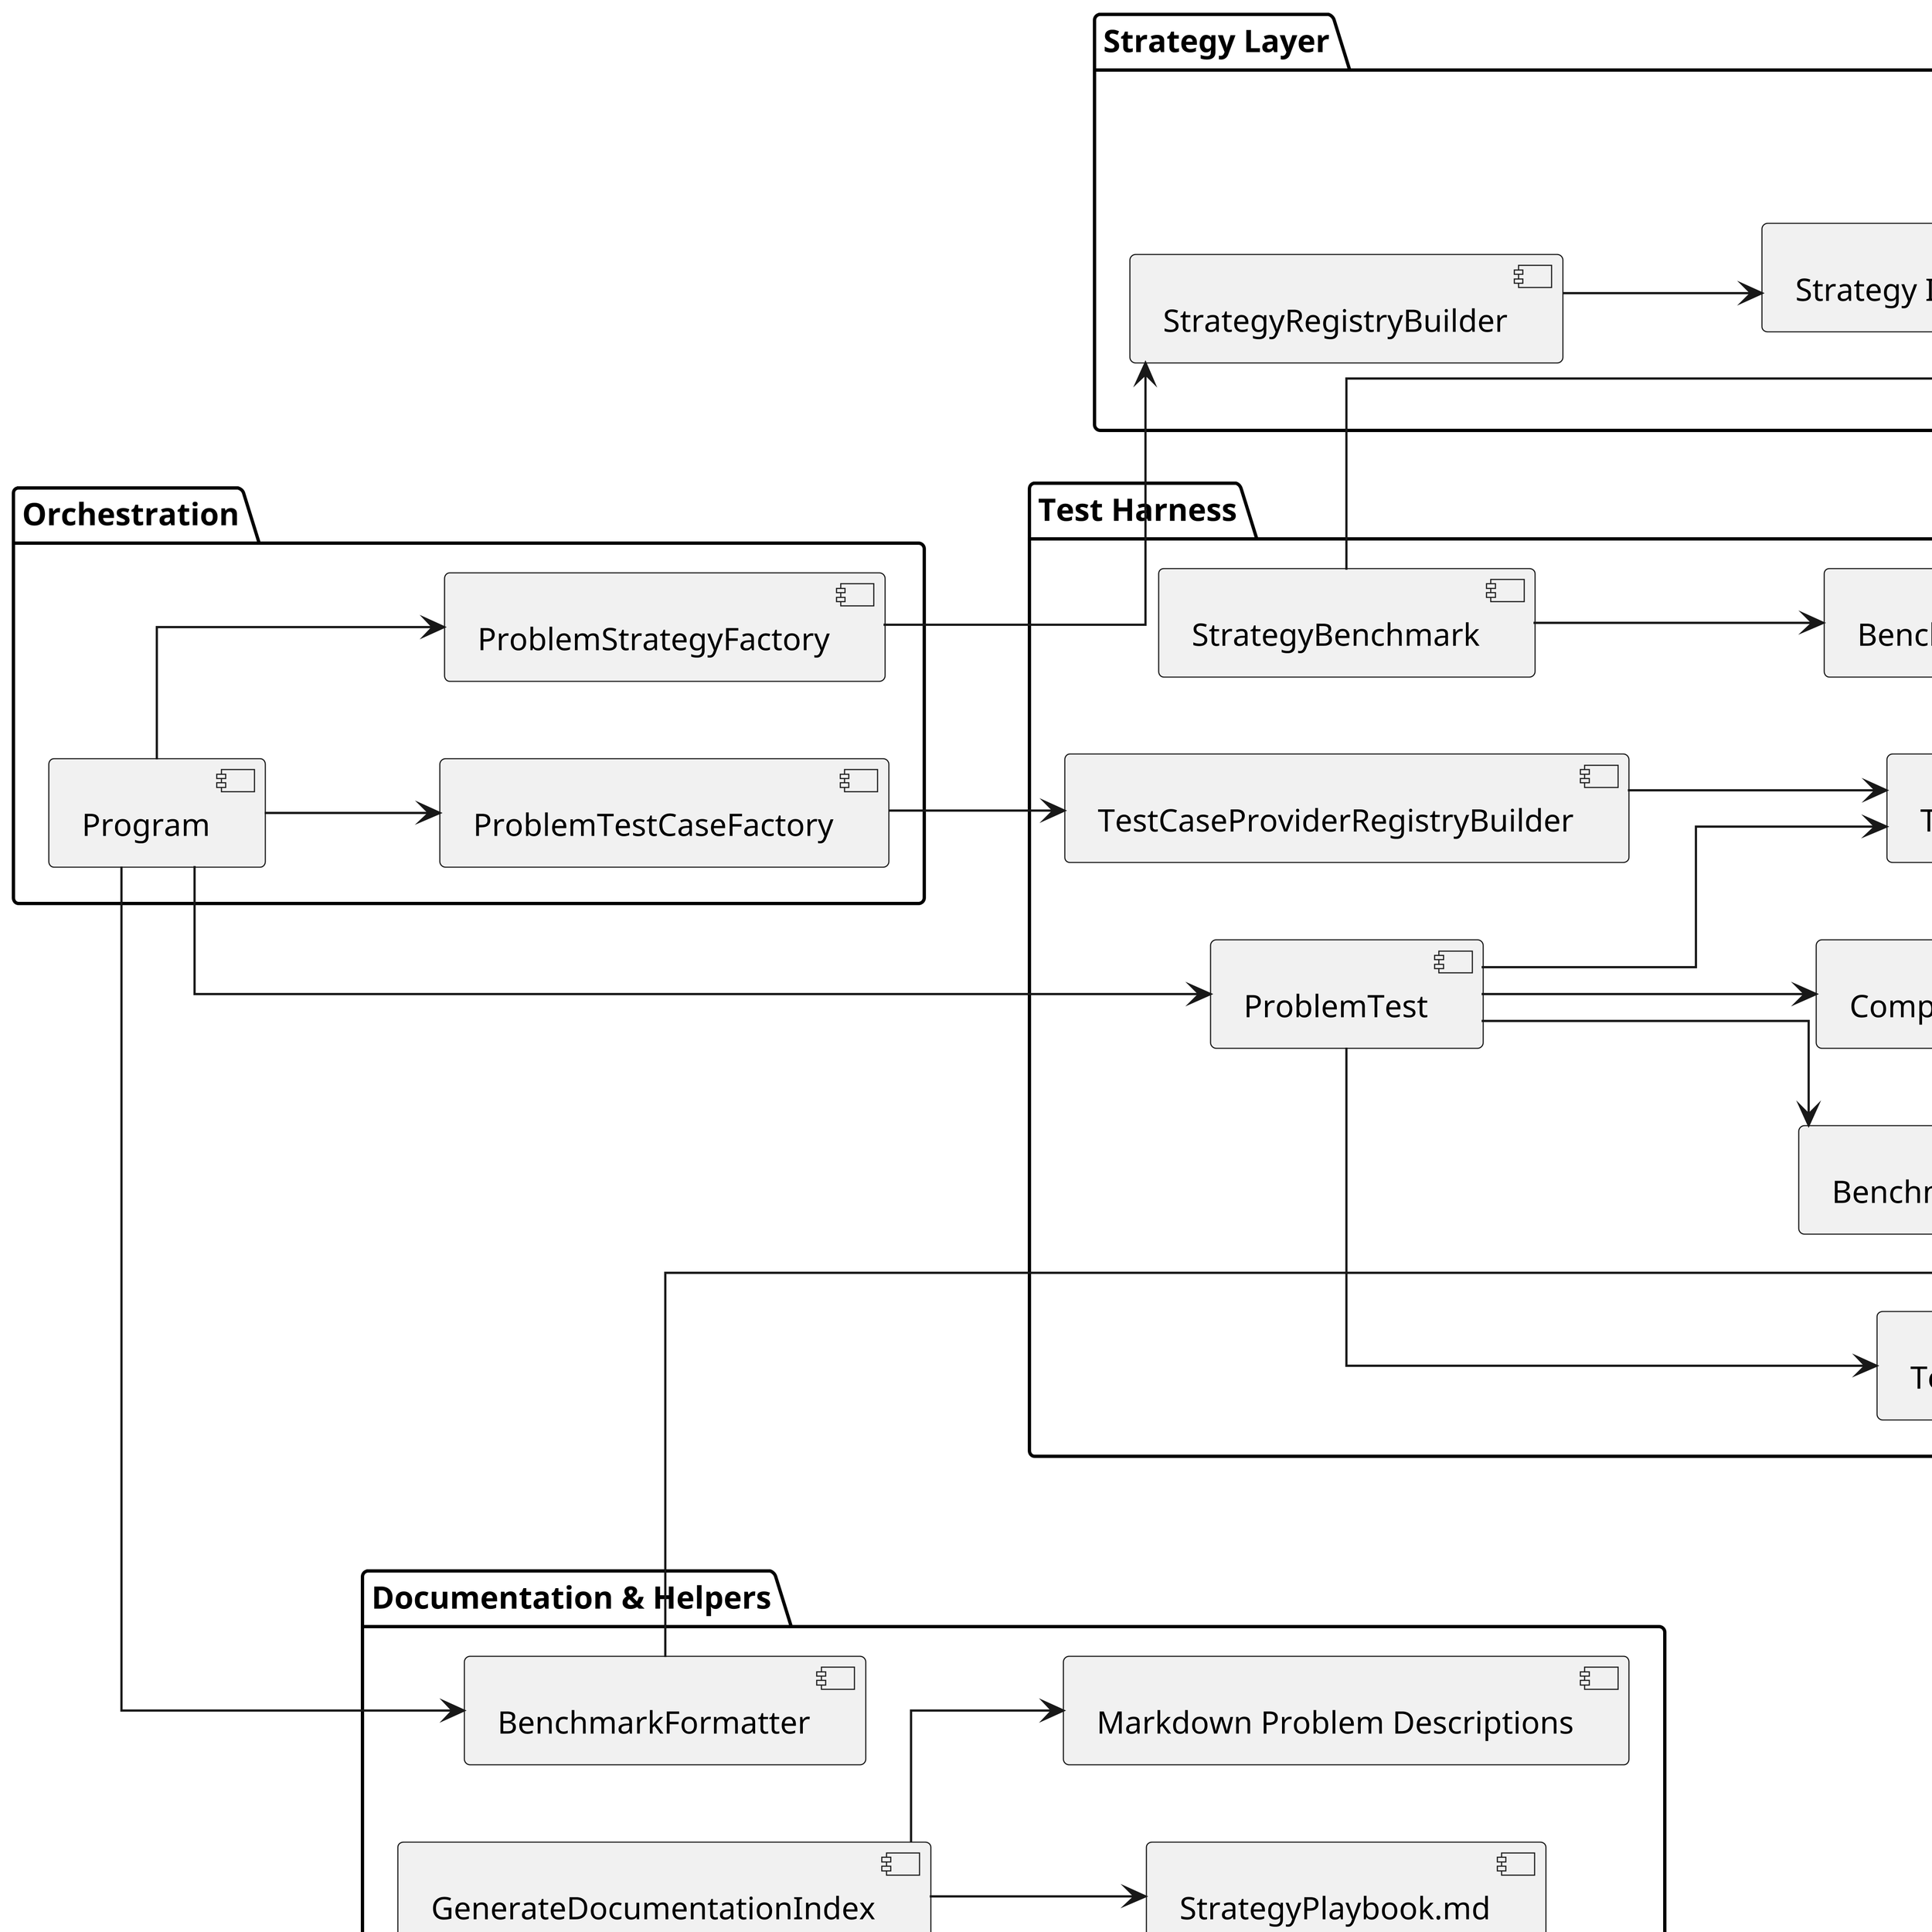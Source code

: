 @startuml component-architecture
skinparam shadowing false
skinparam linetype ortho
skinparam dpi 300
left to right direction
scale 1.5

package "Orchestration" {
  [Program]
  [ProblemStrategyFactory]
  [ProblemTestCaseFactory]
}

package "Strategy Layer" {
  [StrategyRegistryBuilder]
  [Strategy Implementations]
  [IProblemSolution]
  [IProblemStrategy]
}

package "Test Harness" {
  [ProblemTest]
  [StrategyBenchmark]
  [TestCase]
  [TestResult]
  [BenchmarkResult]
  [BenchmarkSummary]
  [IBenchmarkSummary]
  [ComparerResolver]
  [ComparerHelper]
  [TestCaseProviderRegistryBuilder]
}

package "Documentation & Helpers" {
  [BenchmarkFormatter]
  [GenerateDocumentationIndex]
  [StrategyPlaybook.md]
  [Markdown Problem Descriptions]
}

' === Orchestration Relationships ===
[Program] --> [ProblemStrategyFactory]
[Program] --> [ProblemTestCaseFactory]
[Program] --> [ProblemTest]
[Program] --> [BenchmarkFormatter]

' === Strategy Layer Relationships ===
[ProblemStrategyFactory] --> [StrategyRegistryBuilder]
[StrategyRegistryBuilder] --> [Strategy Implementations]
[Strategy Implementations] --> [IProblemSolution]
[Strategy Implementations] --> [IProblemStrategy]

' === Test Harness Relationships ===
[ProblemTestCaseFactory] --> [TestCaseProviderRegistryBuilder]
[TestCaseProviderRegistryBuilder] --> [TestCase]
[ProblemTest] --> [TestCase]
[ProblemTest] --> [TestResult]
[ProblemTest] --> [BenchmarkSummary]
[BenchmarkSummary] --> [IBenchmarkSummary]
[ProblemTest] --> [ComparerResolver]
[ComparerResolver] --> [ComparerHelper]

[StrategyBenchmark] --> [BenchmarkResult]
[StrategyBenchmark] --> [IProblemStrategy]

' === Documentation Relationships ===
[GenerateDocumentationIndex] --> [StrategyPlaybook.md]
[GenerateDocumentationIndex] --> [Markdown Problem Descriptions]
[BenchmarkFormatter] --> [IBenchmarkSummary]

@enduml